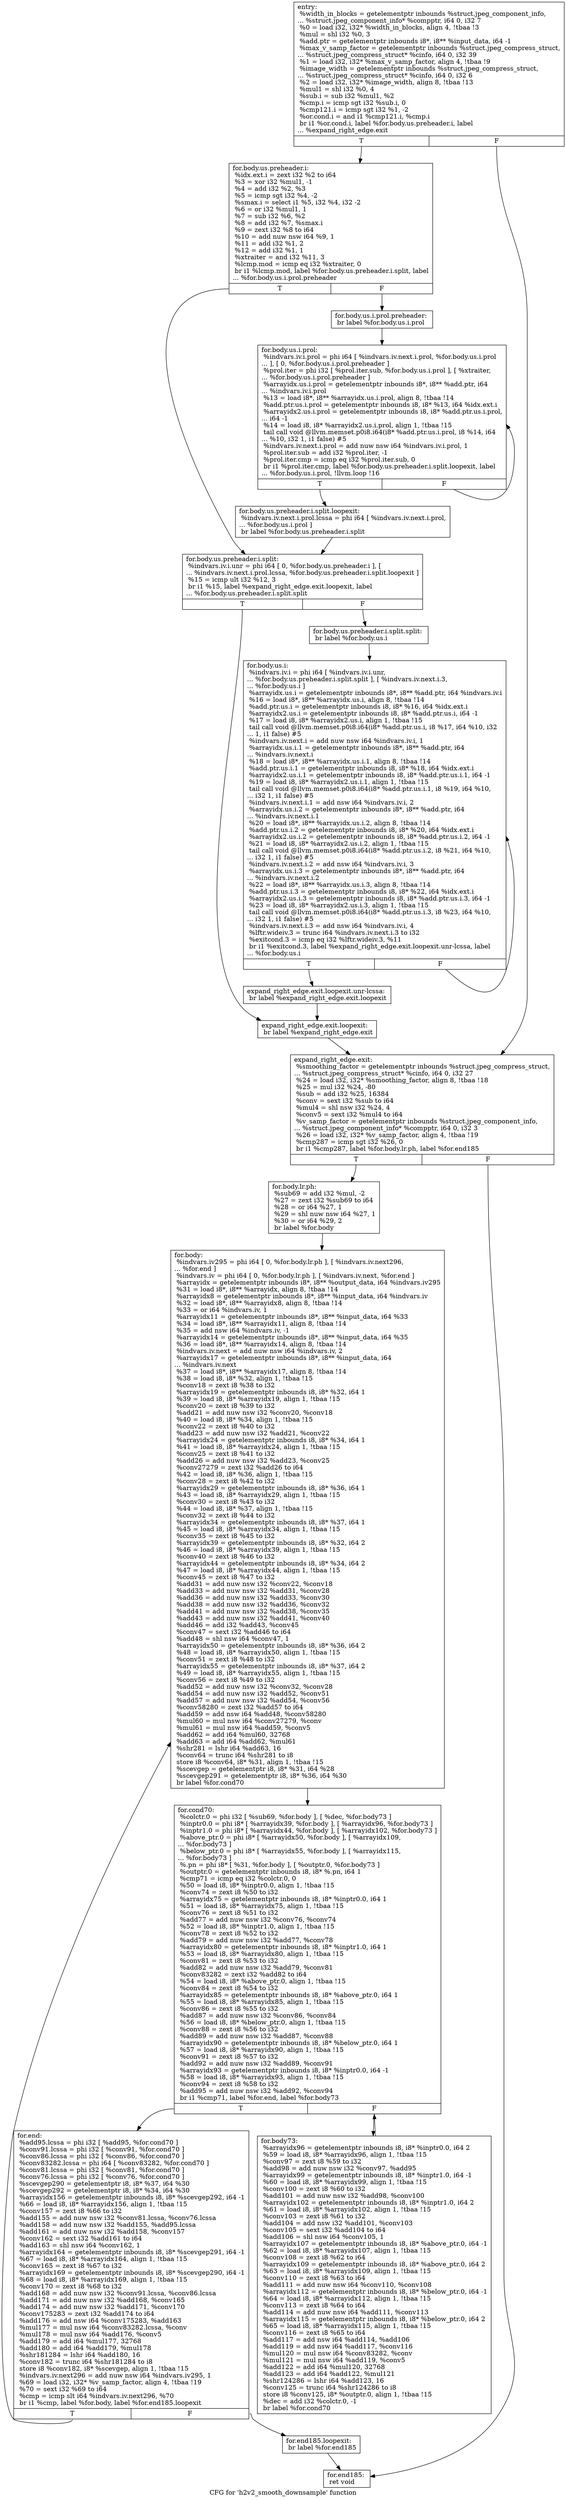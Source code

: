 digraph "CFG for 'h2v2_smooth_downsample' function" {
	label="CFG for 'h2v2_smooth_downsample' function";

	Node0x58dd1d0 [shape=record,label="{entry:\l  %width_in_blocks = getelementptr inbounds %struct.jpeg_component_info,\l... %struct.jpeg_component_info* %compptr, i64 0, i32 7\l  %0 = load i32, i32* %width_in_blocks, align 4, !tbaa !3\l  %mul = shl i32 %0, 3\l  %add.ptr = getelementptr inbounds i8*, i8** %input_data, i64 -1\l  %max_v_samp_factor = getelementptr inbounds %struct.jpeg_compress_struct,\l... %struct.jpeg_compress_struct* %cinfo, i64 0, i32 39\l  %1 = load i32, i32* %max_v_samp_factor, align 4, !tbaa !9\l  %image_width = getelementptr inbounds %struct.jpeg_compress_struct,\l... %struct.jpeg_compress_struct* %cinfo, i64 0, i32 6\l  %2 = load i32, i32* %image_width, align 8, !tbaa !13\l  %mul1 = shl i32 %0, 4\l  %sub.i = sub i32 %mul1, %2\l  %cmp.i = icmp sgt i32 %sub.i, 0\l  %cmp121.i = icmp sgt i32 %1, -2\l  %or.cond.i = and i1 %cmp121.i, %cmp.i\l  br i1 %or.cond.i, label %for.body.us.preheader.i, label\l... %expand_right_edge.exit\l|{<s0>T|<s1>F}}"];
	Node0x58dd1d0:s0 -> Node0x58dda70;
	Node0x58dd1d0:s1 -> Node0x58ddb70;
	Node0x58dda70 [shape=record,label="{for.body.us.preheader.i:                          \l  %idx.ext.i = zext i32 %2 to i64\l  %3 = xor i32 %mul1, -1\l  %4 = add i32 %2, %3\l  %5 = icmp sgt i32 %4, -2\l  %smax.i = select i1 %5, i32 %4, i32 -2\l  %6 = or i32 %mul1, 1\l  %7 = sub i32 %6, %2\l  %8 = add i32 %7, %smax.i\l  %9 = zext i32 %8 to i64\l  %10 = add nuw nsw i64 %9, 1\l  %11 = add i32 %1, 2\l  %12 = add i32 %1, 1\l  %xtraiter = and i32 %11, 3\l  %lcmp.mod = icmp eq i32 %xtraiter, 0\l  br i1 %lcmp.mod, label %for.body.us.preheader.i.split, label\l... %for.body.us.i.prol.preheader\l|{<s0>T|<s1>F}}"];
	Node0x58dda70:s0 -> Node0x58dde00;
	Node0x58dda70:s1 -> Node0x58de580;
	Node0x58de580 [shape=record,label="{for.body.us.i.prol.preheader:                     \l  br label %for.body.us.i.prol\l}"];
	Node0x58de580 -> Node0x58de730;
	Node0x58de730 [shape=record,label="{for.body.us.i.prol:                               \l  %indvars.iv.i.prol = phi i64 [ %indvars.iv.next.i.prol, %for.body.us.i.prol\l... ], [ 0, %for.body.us.i.prol.preheader ]\l  %prol.iter = phi i32 [ %prol.iter.sub, %for.body.us.i.prol ], [ %xtraiter,\l... %for.body.us.i.prol.preheader ]\l  %arrayidx.us.i.prol = getelementptr inbounds i8*, i8** %add.ptr, i64\l... %indvars.iv.i.prol\l  %13 = load i8*, i8** %arrayidx.us.i.prol, align 8, !tbaa !14\l  %add.ptr.us.i.prol = getelementptr inbounds i8, i8* %13, i64 %idx.ext.i\l  %arrayidx2.us.i.prol = getelementptr inbounds i8, i8* %add.ptr.us.i.prol,\l... i64 -1\l  %14 = load i8, i8* %arrayidx2.us.i.prol, align 1, !tbaa !15\l  tail call void @llvm.memset.p0i8.i64(i8* %add.ptr.us.i.prol, i8 %14, i64\l... %10, i32 1, i1 false) #5\l  %indvars.iv.next.i.prol = add nuw nsw i64 %indvars.iv.i.prol, 1\l  %prol.iter.sub = add i32 %prol.iter, -1\l  %prol.iter.cmp = icmp eq i32 %prol.iter.sub, 0\l  br i1 %prol.iter.cmp, label %for.body.us.preheader.i.split.loopexit, label\l... %for.body.us.i.prol, !llvm.loop !16\l|{<s0>T|<s1>F}}"];
	Node0x58de730:s0 -> Node0x58df340;
	Node0x58de730:s1 -> Node0x58de730;
	Node0x58df340 [shape=record,label="{for.body.us.preheader.i.split.loopexit:           \l  %indvars.iv.next.i.prol.lcssa = phi i64 [ %indvars.iv.next.i.prol,\l... %for.body.us.i.prol ]\l  br label %for.body.us.preheader.i.split\l}"];
	Node0x58df340 -> Node0x58dde00;
	Node0x58dde00 [shape=record,label="{for.body.us.preheader.i.split:                    \l  %indvars.iv.i.unr = phi i64 [ 0, %for.body.us.preheader.i ], [\l... %indvars.iv.next.i.prol.lcssa, %for.body.us.preheader.i.split.loopexit ]\l  %15 = icmp ult i32 %12, 3\l  br i1 %15, label %expand_right_edge.exit.loopexit, label\l... %for.body.us.preheader.i.split.split\l|{<s0>T|<s1>F}}"];
	Node0x58dde00:s0 -> Node0x58df5f0;
	Node0x58dde00:s1 -> Node0x58df710;
	Node0x58df710 [shape=record,label="{for.body.us.preheader.i.split.split:              \l  br label %for.body.us.i\l}"];
	Node0x58df710 -> Node0x58df8c0;
	Node0x58df8c0 [shape=record,label="{for.body.us.i:                                    \l  %indvars.iv.i = phi i64 [ %indvars.iv.i.unr,\l... %for.body.us.preheader.i.split.split ], [ %indvars.iv.next.i.3,\l... %for.body.us.i ]\l  %arrayidx.us.i = getelementptr inbounds i8*, i8** %add.ptr, i64 %indvars.iv.i\l  %16 = load i8*, i8** %arrayidx.us.i, align 8, !tbaa !14\l  %add.ptr.us.i = getelementptr inbounds i8, i8* %16, i64 %idx.ext.i\l  %arrayidx2.us.i = getelementptr inbounds i8, i8* %add.ptr.us.i, i64 -1\l  %17 = load i8, i8* %arrayidx2.us.i, align 1, !tbaa !15\l  tail call void @llvm.memset.p0i8.i64(i8* %add.ptr.us.i, i8 %17, i64 %10, i32\l... 1, i1 false) #5\l  %indvars.iv.next.i = add nuw nsw i64 %indvars.iv.i, 1\l  %arrayidx.us.i.1 = getelementptr inbounds i8*, i8** %add.ptr, i64\l... %indvars.iv.next.i\l  %18 = load i8*, i8** %arrayidx.us.i.1, align 8, !tbaa !14\l  %add.ptr.us.i.1 = getelementptr inbounds i8, i8* %18, i64 %idx.ext.i\l  %arrayidx2.us.i.1 = getelementptr inbounds i8, i8* %add.ptr.us.i.1, i64 -1\l  %19 = load i8, i8* %arrayidx2.us.i.1, align 1, !tbaa !15\l  tail call void @llvm.memset.p0i8.i64(i8* %add.ptr.us.i.1, i8 %19, i64 %10,\l... i32 1, i1 false) #5\l  %indvars.iv.next.i.1 = add nsw i64 %indvars.iv.i, 2\l  %arrayidx.us.i.2 = getelementptr inbounds i8*, i8** %add.ptr, i64\l... %indvars.iv.next.i.1\l  %20 = load i8*, i8** %arrayidx.us.i.2, align 8, !tbaa !14\l  %add.ptr.us.i.2 = getelementptr inbounds i8, i8* %20, i64 %idx.ext.i\l  %arrayidx2.us.i.2 = getelementptr inbounds i8, i8* %add.ptr.us.i.2, i64 -1\l  %21 = load i8, i8* %arrayidx2.us.i.2, align 1, !tbaa !15\l  tail call void @llvm.memset.p0i8.i64(i8* %add.ptr.us.i.2, i8 %21, i64 %10,\l... i32 1, i1 false) #5\l  %indvars.iv.next.i.2 = add nsw i64 %indvars.iv.i, 3\l  %arrayidx.us.i.3 = getelementptr inbounds i8*, i8** %add.ptr, i64\l... %indvars.iv.next.i.2\l  %22 = load i8*, i8** %arrayidx.us.i.3, align 8, !tbaa !14\l  %add.ptr.us.i.3 = getelementptr inbounds i8, i8* %22, i64 %idx.ext.i\l  %arrayidx2.us.i.3 = getelementptr inbounds i8, i8* %add.ptr.us.i.3, i64 -1\l  %23 = load i8, i8* %arrayidx2.us.i.3, align 1, !tbaa !15\l  tail call void @llvm.memset.p0i8.i64(i8* %add.ptr.us.i.3, i8 %23, i64 %10,\l... i32 1, i1 false) #5\l  %indvars.iv.next.i.3 = add nsw i64 %indvars.iv.i, 4\l  %lftr.wideiv.3 = trunc i64 %indvars.iv.next.i.3 to i32\l  %exitcond.3 = icmp eq i32 %lftr.wideiv.3, %11\l  br i1 %exitcond.3, label %expand_right_edge.exit.loopexit.unr-lcssa, label\l... %for.body.us.i\l|{<s0>T|<s1>F}}"];
	Node0x58df8c0:s0 -> Node0x58e1300;
	Node0x58df8c0:s1 -> Node0x58df8c0;
	Node0x58e1300 [shape=record,label="{expand_right_edge.exit.loopexit.unr-lcssa:        \l  br label %expand_right_edge.exit.loopexit\l}"];
	Node0x58e1300 -> Node0x58df5f0;
	Node0x58df5f0 [shape=record,label="{expand_right_edge.exit.loopexit:                  \l  br label %expand_right_edge.exit\l}"];
	Node0x58df5f0 -> Node0x58ddb70;
	Node0x58ddb70 [shape=record,label="{expand_right_edge.exit:                           \l  %smoothing_factor = getelementptr inbounds %struct.jpeg_compress_struct,\l... %struct.jpeg_compress_struct* %cinfo, i64 0, i32 27\l  %24 = load i32, i32* %smoothing_factor, align 8, !tbaa !18\l  %25 = mul i32 %24, -80\l  %sub = add i32 %25, 16384\l  %conv = sext i32 %sub to i64\l  %mul4 = shl nsw i32 %24, 4\l  %conv5 = sext i32 %mul4 to i64\l  %v_samp_factor = getelementptr inbounds %struct.jpeg_component_info,\l... %struct.jpeg_component_info* %compptr, i64 0, i32 3\l  %26 = load i32, i32* %v_samp_factor, align 4, !tbaa !19\l  %cmp287 = icmp sgt i32 %26, 0\l  br i1 %cmp287, label %for.body.lr.ph, label %for.end185\l|{<s0>T|<s1>F}}"];
	Node0x58ddb70:s0 -> Node0x58e19b0;
	Node0x58ddb70:s1 -> Node0x58e1a90;
	Node0x58e19b0 [shape=record,label="{for.body.lr.ph:                                   \l  %sub69 = add i32 %mul, -2\l  %27 = zext i32 %sub69 to i64\l  %28 = or i64 %27, 1\l  %29 = shl nuw nsw i64 %27, 1\l  %30 = or i64 %29, 2\l  br label %for.body\l}"];
	Node0x58e19b0 -> Node0x58e1e20;
	Node0x58e1e20 [shape=record,label="{for.body:                                         \l  %indvars.iv295 = phi i64 [ 0, %for.body.lr.ph ], [ %indvars.iv.next296,\l... %for.end ]\l  %indvars.iv = phi i64 [ 0, %for.body.lr.ph ], [ %indvars.iv.next, %for.end ]\l  %arrayidx = getelementptr inbounds i8*, i8** %output_data, i64 %indvars.iv295\l  %31 = load i8*, i8** %arrayidx, align 8, !tbaa !14\l  %arrayidx8 = getelementptr inbounds i8*, i8** %input_data, i64 %indvars.iv\l  %32 = load i8*, i8** %arrayidx8, align 8, !tbaa !14\l  %33 = or i64 %indvars.iv, 1\l  %arrayidx11 = getelementptr inbounds i8*, i8** %input_data, i64 %33\l  %34 = load i8*, i8** %arrayidx11, align 8, !tbaa !14\l  %35 = add nsw i64 %indvars.iv, -1\l  %arrayidx14 = getelementptr inbounds i8*, i8** %input_data, i64 %35\l  %36 = load i8*, i8** %arrayidx14, align 8, !tbaa !14\l  %indvars.iv.next = add nuw nsw i64 %indvars.iv, 2\l  %arrayidx17 = getelementptr inbounds i8*, i8** %input_data, i64\l... %indvars.iv.next\l  %37 = load i8*, i8** %arrayidx17, align 8, !tbaa !14\l  %38 = load i8, i8* %32, align 1, !tbaa !15\l  %conv18 = zext i8 %38 to i32\l  %arrayidx19 = getelementptr inbounds i8, i8* %32, i64 1\l  %39 = load i8, i8* %arrayidx19, align 1, !tbaa !15\l  %conv20 = zext i8 %39 to i32\l  %add21 = add nuw nsw i32 %conv20, %conv18\l  %40 = load i8, i8* %34, align 1, !tbaa !15\l  %conv22 = zext i8 %40 to i32\l  %add23 = add nuw nsw i32 %add21, %conv22\l  %arrayidx24 = getelementptr inbounds i8, i8* %34, i64 1\l  %41 = load i8, i8* %arrayidx24, align 1, !tbaa !15\l  %conv25 = zext i8 %41 to i32\l  %add26 = add nuw nsw i32 %add23, %conv25\l  %conv27279 = zext i32 %add26 to i64\l  %42 = load i8, i8* %36, align 1, !tbaa !15\l  %conv28 = zext i8 %42 to i32\l  %arrayidx29 = getelementptr inbounds i8, i8* %36, i64 1\l  %43 = load i8, i8* %arrayidx29, align 1, !tbaa !15\l  %conv30 = zext i8 %43 to i32\l  %44 = load i8, i8* %37, align 1, !tbaa !15\l  %conv32 = zext i8 %44 to i32\l  %arrayidx34 = getelementptr inbounds i8, i8* %37, i64 1\l  %45 = load i8, i8* %arrayidx34, align 1, !tbaa !15\l  %conv35 = zext i8 %45 to i32\l  %arrayidx39 = getelementptr inbounds i8, i8* %32, i64 2\l  %46 = load i8, i8* %arrayidx39, align 1, !tbaa !15\l  %conv40 = zext i8 %46 to i32\l  %arrayidx44 = getelementptr inbounds i8, i8* %34, i64 2\l  %47 = load i8, i8* %arrayidx44, align 1, !tbaa !15\l  %conv45 = zext i8 %47 to i32\l  %add31 = add nuw nsw i32 %conv22, %conv18\l  %add33 = add nuw nsw i32 %add31, %conv28\l  %add36 = add nuw nsw i32 %add33, %conv30\l  %add38 = add nuw nsw i32 %add36, %conv32\l  %add41 = add nuw nsw i32 %add38, %conv35\l  %add43 = add nuw nsw i32 %add41, %conv40\l  %add46 = add i32 %add43, %conv45\l  %conv47 = sext i32 %add46 to i64\l  %add48 = shl nsw i64 %conv47, 1\l  %arrayidx50 = getelementptr inbounds i8, i8* %36, i64 2\l  %48 = load i8, i8* %arrayidx50, align 1, !tbaa !15\l  %conv51 = zext i8 %48 to i32\l  %arrayidx55 = getelementptr inbounds i8, i8* %37, i64 2\l  %49 = load i8, i8* %arrayidx55, align 1, !tbaa !15\l  %conv56 = zext i8 %49 to i32\l  %add52 = add nuw nsw i32 %conv32, %conv28\l  %add54 = add nuw nsw i32 %add52, %conv51\l  %add57 = add nuw nsw i32 %add54, %conv56\l  %conv58280 = zext i32 %add57 to i64\l  %add59 = add nsw i64 %add48, %conv58280\l  %mul60 = mul nsw i64 %conv27279, %conv\l  %mul61 = mul nsw i64 %add59, %conv5\l  %add62 = add i64 %mul60, 32768\l  %add63 = add i64 %add62, %mul61\l  %shr281 = lshr i64 %add63, 16\l  %conv64 = trunc i64 %shr281 to i8\l  store i8 %conv64, i8* %31, align 1, !tbaa !15\l  %scevgep = getelementptr i8, i8* %31, i64 %28\l  %scevgep291 = getelementptr i8, i8* %36, i64 %30\l  br label %for.cond70\l}"];
	Node0x58e1e20 -> Node0x58e5bb0;
	Node0x58e5bb0 [shape=record,label="{for.cond70:                                       \l  %colctr.0 = phi i32 [ %sub69, %for.body ], [ %dec, %for.body73 ]\l  %inptr0.0 = phi i8* [ %arrayidx39, %for.body ], [ %arrayidx96, %for.body73 ]\l  %inptr1.0 = phi i8* [ %arrayidx44, %for.body ], [ %arrayidx102, %for.body73 ]\l  %above_ptr.0 = phi i8* [ %arrayidx50, %for.body ], [ %arrayidx109,\l... %for.body73 ]\l  %below_ptr.0 = phi i8* [ %arrayidx55, %for.body ], [ %arrayidx115,\l... %for.body73 ]\l  %.pn = phi i8* [ %31, %for.body ], [ %outptr.0, %for.body73 ]\l  %outptr.0 = getelementptr inbounds i8, i8* %.pn, i64 1\l  %cmp71 = icmp eq i32 %colctr.0, 0\l  %50 = load i8, i8* %inptr0.0, align 1, !tbaa !15\l  %conv74 = zext i8 %50 to i32\l  %arrayidx75 = getelementptr inbounds i8, i8* %inptr0.0, i64 1\l  %51 = load i8, i8* %arrayidx75, align 1, !tbaa !15\l  %conv76 = zext i8 %51 to i32\l  %add77 = add nuw nsw i32 %conv76, %conv74\l  %52 = load i8, i8* %inptr1.0, align 1, !tbaa !15\l  %conv78 = zext i8 %52 to i32\l  %add79 = add nuw nsw i32 %add77, %conv78\l  %arrayidx80 = getelementptr inbounds i8, i8* %inptr1.0, i64 1\l  %53 = load i8, i8* %arrayidx80, align 1, !tbaa !15\l  %conv81 = zext i8 %53 to i32\l  %add82 = add nuw nsw i32 %add79, %conv81\l  %conv83282 = zext i32 %add82 to i64\l  %54 = load i8, i8* %above_ptr.0, align 1, !tbaa !15\l  %conv84 = zext i8 %54 to i32\l  %arrayidx85 = getelementptr inbounds i8, i8* %above_ptr.0, i64 1\l  %55 = load i8, i8* %arrayidx85, align 1, !tbaa !15\l  %conv86 = zext i8 %55 to i32\l  %add87 = add nuw nsw i32 %conv86, %conv84\l  %56 = load i8, i8* %below_ptr.0, align 1, !tbaa !15\l  %conv88 = zext i8 %56 to i32\l  %add89 = add nuw nsw i32 %add87, %conv88\l  %arrayidx90 = getelementptr inbounds i8, i8* %below_ptr.0, i64 1\l  %57 = load i8, i8* %arrayidx90, align 1, !tbaa !15\l  %conv91 = zext i8 %57 to i32\l  %add92 = add nuw nsw i32 %add89, %conv91\l  %arrayidx93 = getelementptr inbounds i8, i8* %inptr0.0, i64 -1\l  %58 = load i8, i8* %arrayidx93, align 1, !tbaa !15\l  %conv94 = zext i8 %58 to i32\l  %add95 = add nuw nsw i32 %add92, %conv94\l  br i1 %cmp71, label %for.end, label %for.body73\l|{<s0>T|<s1>F}}"];
	Node0x58e5bb0:s0 -> Node0x58e1fc0;
	Node0x58e5bb0:s1 -> Node0x58e5d50;
	Node0x58e5d50 [shape=record,label="{for.body73:                                       \l  %arrayidx96 = getelementptr inbounds i8, i8* %inptr0.0, i64 2\l  %59 = load i8, i8* %arrayidx96, align 1, !tbaa !15\l  %conv97 = zext i8 %59 to i32\l  %add98 = add nuw nsw i32 %conv97, %add95\l  %arrayidx99 = getelementptr inbounds i8, i8* %inptr1.0, i64 -1\l  %60 = load i8, i8* %arrayidx99, align 1, !tbaa !15\l  %conv100 = zext i8 %60 to i32\l  %add101 = add nuw nsw i32 %add98, %conv100\l  %arrayidx102 = getelementptr inbounds i8, i8* %inptr1.0, i64 2\l  %61 = load i8, i8* %arrayidx102, align 1, !tbaa !15\l  %conv103 = zext i8 %61 to i32\l  %add104 = add nsw i32 %add101, %conv103\l  %conv105 = sext i32 %add104 to i64\l  %add106 = shl nsw i64 %conv105, 1\l  %arrayidx107 = getelementptr inbounds i8, i8* %above_ptr.0, i64 -1\l  %62 = load i8, i8* %arrayidx107, align 1, !tbaa !15\l  %conv108 = zext i8 %62 to i64\l  %arrayidx109 = getelementptr inbounds i8, i8* %above_ptr.0, i64 2\l  %63 = load i8, i8* %arrayidx109, align 1, !tbaa !15\l  %conv110 = zext i8 %63 to i64\l  %add111 = add nuw nsw i64 %conv110, %conv108\l  %arrayidx112 = getelementptr inbounds i8, i8* %below_ptr.0, i64 -1\l  %64 = load i8, i8* %arrayidx112, align 1, !tbaa !15\l  %conv113 = zext i8 %64 to i64\l  %add114 = add nuw nsw i64 %add111, %conv113\l  %arrayidx115 = getelementptr inbounds i8, i8* %below_ptr.0, i64 2\l  %65 = load i8, i8* %arrayidx115, align 1, !tbaa !15\l  %conv116 = zext i8 %65 to i64\l  %add117 = add nsw i64 %add114, %add106\l  %add119 = add nsw i64 %add117, %conv116\l  %mul120 = mul nsw i64 %conv83282, %conv\l  %mul121 = mul nsw i64 %add119, %conv5\l  %add122 = add i64 %mul120, 32768\l  %add123 = add i64 %add122, %mul121\l  %shr124286 = lshr i64 %add123, 16\l  %conv125 = trunc i64 %shr124286 to i8\l  store i8 %conv125, i8* %outptr.0, align 1, !tbaa !15\l  %dec = add i32 %colctr.0, -1\l  br label %for.cond70\l}"];
	Node0x58e5d50 -> Node0x58e5bb0;
	Node0x58e1fc0 [shape=record,label="{for.end:                                          \l  %add95.lcssa = phi i32 [ %add95, %for.cond70 ]\l  %conv91.lcssa = phi i32 [ %conv91, %for.cond70 ]\l  %conv86.lcssa = phi i32 [ %conv86, %for.cond70 ]\l  %conv83282.lcssa = phi i64 [ %conv83282, %for.cond70 ]\l  %conv81.lcssa = phi i32 [ %conv81, %for.cond70 ]\l  %conv76.lcssa = phi i32 [ %conv76, %for.cond70 ]\l  %scevgep290 = getelementptr i8, i8* %37, i64 %30\l  %scevgep292 = getelementptr i8, i8* %34, i64 %30\l  %arrayidx156 = getelementptr inbounds i8, i8* %scevgep292, i64 -1\l  %66 = load i8, i8* %arrayidx156, align 1, !tbaa !15\l  %conv157 = zext i8 %66 to i32\l  %add155 = add nuw nsw i32 %conv81.lcssa, %conv76.lcssa\l  %add158 = add nuw nsw i32 %add155, %add95.lcssa\l  %add161 = add nuw nsw i32 %add158, %conv157\l  %conv162 = sext i32 %add161 to i64\l  %add163 = shl nsw i64 %conv162, 1\l  %arrayidx164 = getelementptr inbounds i8, i8* %scevgep291, i64 -1\l  %67 = load i8, i8* %arrayidx164, align 1, !tbaa !15\l  %conv165 = zext i8 %67 to i32\l  %arrayidx169 = getelementptr inbounds i8, i8* %scevgep290, i64 -1\l  %68 = load i8, i8* %arrayidx169, align 1, !tbaa !15\l  %conv170 = zext i8 %68 to i32\l  %add168 = add nuw nsw i32 %conv91.lcssa, %conv86.lcssa\l  %add171 = add nuw nsw i32 %add168, %conv165\l  %add174 = add nuw nsw i32 %add171, %conv170\l  %conv175283 = zext i32 %add174 to i64\l  %add176 = add nsw i64 %conv175283, %add163\l  %mul177 = mul nsw i64 %conv83282.lcssa, %conv\l  %mul178 = mul nsw i64 %add176, %conv5\l  %add179 = add i64 %mul177, 32768\l  %add180 = add i64 %add179, %mul178\l  %shr181284 = lshr i64 %add180, 16\l  %conv182 = trunc i64 %shr181284 to i8\l  store i8 %conv182, i8* %scevgep, align 1, !tbaa !15\l  %indvars.iv.next296 = add nuw nsw i64 %indvars.iv295, 1\l  %69 = load i32, i32* %v_samp_factor, align 4, !tbaa !19\l  %70 = sext i32 %69 to i64\l  %cmp = icmp slt i64 %indvars.iv.next296, %70\l  br i1 %cmp, label %for.body, label %for.end185.loopexit\l|{<s0>T|<s1>F}}"];
	Node0x58e1fc0:s0 -> Node0x58e1e20;
	Node0x58e1fc0:s1 -> Node0x58eaf70;
	Node0x58eaf70 [shape=record,label="{for.end185.loopexit:                              \l  br label %for.end185\l}"];
	Node0x58eaf70 -> Node0x58e1a90;
	Node0x58e1a90 [shape=record,label="{for.end185:                                       \l  ret void\l}"];
}
